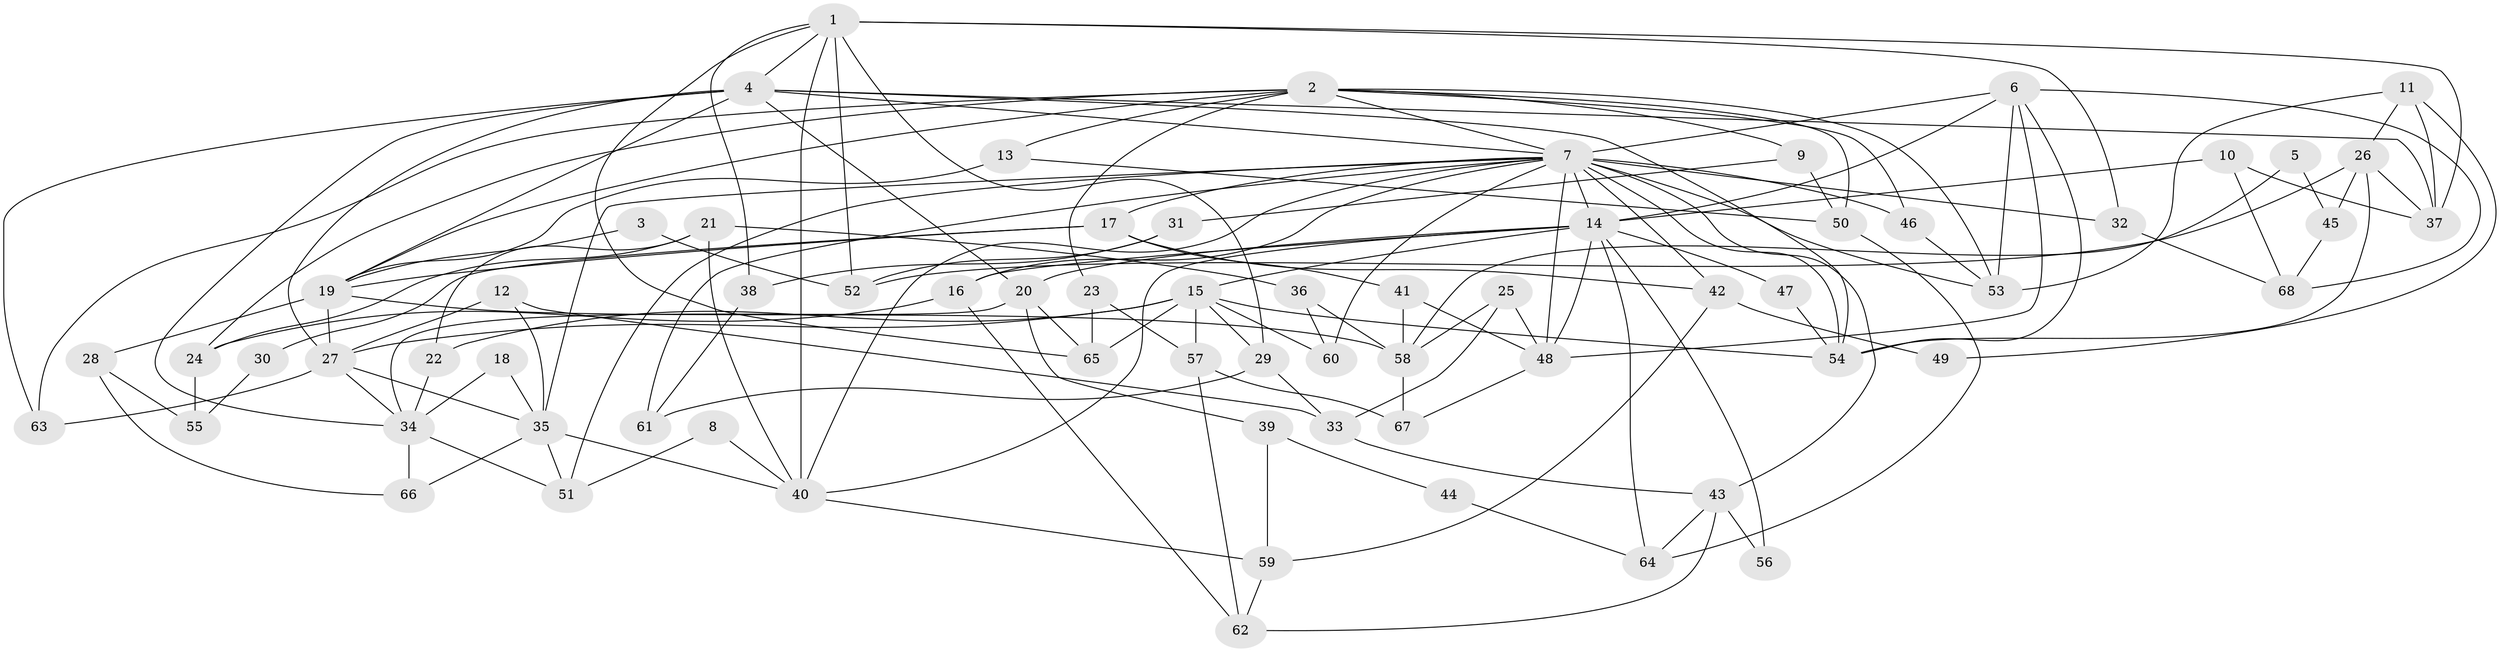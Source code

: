 // original degree distribution, {6: 0.12371134020618557, 5: 0.15463917525773196, 2: 0.13402061855670103, 3: 0.30927835051546393, 4: 0.2268041237113402, 7: 0.041237113402061855, 9: 0.010309278350515464}
// Generated by graph-tools (version 1.1) at 2025/50/03/04/25 22:50:45]
// undirected, 68 vertices, 151 edges
graph export_dot {
  node [color=gray90,style=filled];
  1;
  2;
  3;
  4;
  5;
  6;
  7;
  8;
  9;
  10;
  11;
  12;
  13;
  14;
  15;
  16;
  17;
  18;
  19;
  20;
  21;
  22;
  23;
  24;
  25;
  26;
  27;
  28;
  29;
  30;
  31;
  32;
  33;
  34;
  35;
  36;
  37;
  38;
  39;
  40;
  41;
  42;
  43;
  44;
  45;
  46;
  47;
  48;
  49;
  50;
  51;
  52;
  53;
  54;
  55;
  56;
  57;
  58;
  59;
  60;
  61;
  62;
  63;
  64;
  65;
  66;
  67;
  68;
  1 -- 4 [weight=1.0];
  1 -- 29 [weight=1.0];
  1 -- 32 [weight=1.0];
  1 -- 37 [weight=2.0];
  1 -- 38 [weight=1.0];
  1 -- 40 [weight=2.0];
  1 -- 52 [weight=1.0];
  1 -- 65 [weight=1.0];
  2 -- 7 [weight=1.0];
  2 -- 9 [weight=1.0];
  2 -- 13 [weight=1.0];
  2 -- 19 [weight=2.0];
  2 -- 23 [weight=1.0];
  2 -- 24 [weight=1.0];
  2 -- 46 [weight=1.0];
  2 -- 50 [weight=1.0];
  2 -- 53 [weight=2.0];
  2 -- 63 [weight=1.0];
  3 -- 19 [weight=1.0];
  3 -- 52 [weight=1.0];
  4 -- 7 [weight=1.0];
  4 -- 19 [weight=1.0];
  4 -- 20 [weight=1.0];
  4 -- 27 [weight=1.0];
  4 -- 34 [weight=1.0];
  4 -- 37 [weight=1.0];
  4 -- 54 [weight=2.0];
  4 -- 63 [weight=1.0];
  5 -- 45 [weight=1.0];
  5 -- 58 [weight=1.0];
  6 -- 7 [weight=1.0];
  6 -- 14 [weight=1.0];
  6 -- 48 [weight=1.0];
  6 -- 53 [weight=1.0];
  6 -- 54 [weight=1.0];
  6 -- 68 [weight=1.0];
  7 -- 14 [weight=3.0];
  7 -- 16 [weight=1.0];
  7 -- 17 [weight=1.0];
  7 -- 32 [weight=1.0];
  7 -- 35 [weight=1.0];
  7 -- 40 [weight=1.0];
  7 -- 42 [weight=1.0];
  7 -- 43 [weight=1.0];
  7 -- 46 [weight=1.0];
  7 -- 48 [weight=1.0];
  7 -- 51 [weight=1.0];
  7 -- 53 [weight=1.0];
  7 -- 54 [weight=1.0];
  7 -- 60 [weight=1.0];
  7 -- 61 [weight=1.0];
  8 -- 40 [weight=1.0];
  8 -- 51 [weight=1.0];
  9 -- 31 [weight=1.0];
  9 -- 50 [weight=1.0];
  10 -- 14 [weight=1.0];
  10 -- 37 [weight=1.0];
  10 -- 68 [weight=1.0];
  11 -- 26 [weight=1.0];
  11 -- 37 [weight=1.0];
  11 -- 49 [weight=1.0];
  11 -- 53 [weight=1.0];
  12 -- 27 [weight=1.0];
  12 -- 33 [weight=1.0];
  12 -- 35 [weight=1.0];
  13 -- 19 [weight=1.0];
  13 -- 50 [weight=1.0];
  14 -- 15 [weight=2.0];
  14 -- 16 [weight=1.0];
  14 -- 20 [weight=1.0];
  14 -- 40 [weight=2.0];
  14 -- 47 [weight=1.0];
  14 -- 48 [weight=1.0];
  14 -- 56 [weight=1.0];
  14 -- 64 [weight=1.0];
  15 -- 22 [weight=1.0];
  15 -- 27 [weight=1.0];
  15 -- 29 [weight=1.0];
  15 -- 54 [weight=1.0];
  15 -- 57 [weight=1.0];
  15 -- 60 [weight=1.0];
  15 -- 65 [weight=1.0];
  16 -- 24 [weight=1.0];
  16 -- 62 [weight=1.0];
  17 -- 19 [weight=1.0];
  17 -- 30 [weight=1.0];
  17 -- 41 [weight=1.0];
  17 -- 42 [weight=1.0];
  18 -- 34 [weight=1.0];
  18 -- 35 [weight=1.0];
  19 -- 27 [weight=1.0];
  19 -- 28 [weight=1.0];
  19 -- 58 [weight=1.0];
  20 -- 34 [weight=1.0];
  20 -- 39 [weight=1.0];
  20 -- 65 [weight=1.0];
  21 -- 22 [weight=1.0];
  21 -- 24 [weight=1.0];
  21 -- 36 [weight=1.0];
  21 -- 40 [weight=1.0];
  22 -- 34 [weight=1.0];
  23 -- 57 [weight=1.0];
  23 -- 65 [weight=1.0];
  24 -- 55 [weight=1.0];
  25 -- 33 [weight=1.0];
  25 -- 48 [weight=1.0];
  25 -- 58 [weight=1.0];
  26 -- 37 [weight=1.0];
  26 -- 45 [weight=1.0];
  26 -- 52 [weight=1.0];
  26 -- 54 [weight=1.0];
  27 -- 34 [weight=1.0];
  27 -- 35 [weight=1.0];
  27 -- 63 [weight=1.0];
  28 -- 55 [weight=1.0];
  28 -- 66 [weight=1.0];
  29 -- 33 [weight=1.0];
  29 -- 61 [weight=1.0];
  30 -- 55 [weight=1.0];
  31 -- 38 [weight=1.0];
  31 -- 52 [weight=1.0];
  32 -- 68 [weight=1.0];
  33 -- 43 [weight=1.0];
  34 -- 51 [weight=1.0];
  34 -- 66 [weight=1.0];
  35 -- 40 [weight=1.0];
  35 -- 51 [weight=1.0];
  35 -- 66 [weight=1.0];
  36 -- 58 [weight=1.0];
  36 -- 60 [weight=1.0];
  38 -- 61 [weight=1.0];
  39 -- 44 [weight=1.0];
  39 -- 59 [weight=1.0];
  40 -- 59 [weight=1.0];
  41 -- 48 [weight=1.0];
  41 -- 58 [weight=1.0];
  42 -- 49 [weight=1.0];
  42 -- 59 [weight=1.0];
  43 -- 56 [weight=1.0];
  43 -- 62 [weight=1.0];
  43 -- 64 [weight=1.0];
  44 -- 64 [weight=1.0];
  45 -- 68 [weight=1.0];
  46 -- 53 [weight=1.0];
  47 -- 54 [weight=1.0];
  48 -- 67 [weight=1.0];
  50 -- 64 [weight=1.0];
  57 -- 62 [weight=1.0];
  57 -- 67 [weight=1.0];
  58 -- 67 [weight=1.0];
  59 -- 62 [weight=1.0];
}
